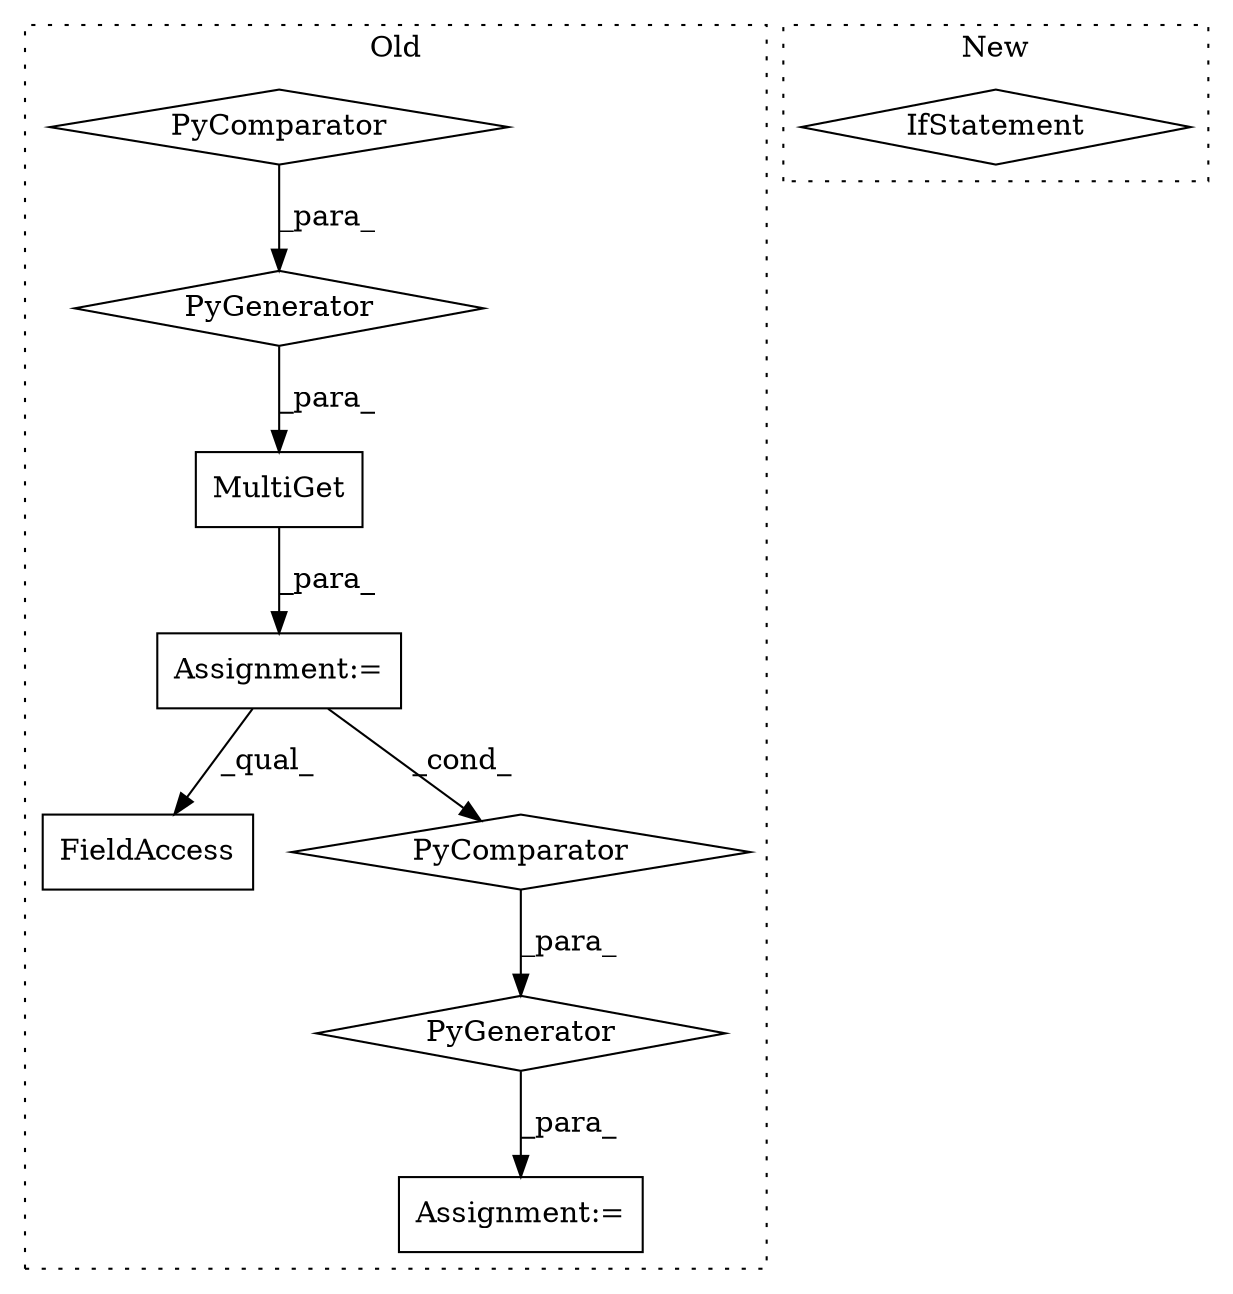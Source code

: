 digraph G {
subgraph cluster0 {
1 [label="MultiGet" a="32" s="2593,2852" l="20,-3" shape="box"];
3 [label="PyComparator" a="113" s="2796" l="50" shape="diamond"];
4 [label="PyGenerator" a="107" s="2613" l="239" shape="diamond"];
5 [label="Assignment:=" a="7" s="2988" l="50" shape="box"];
6 [label="FieldAccess" a="22" s="2891" l="33" shape="box"];
7 [label="PyGenerator" a="107" s="2891" l="153" shape="diamond"];
8 [label="PyComparator" a="113" s="2988" l="50" shape="diamond"];
9 [label="Assignment:=" a="7" s="2873" l="1" shape="box"];
label = "Old";
style="dotted";
}
subgraph cluster1 {
2 [label="IfStatement" a="25" s="2602,2644" l="4,2" shape="diamond"];
label = "New";
style="dotted";
}
1 -> 5 [label="_para_"];
3 -> 4 [label="_para_"];
4 -> 1 [label="_para_"];
5 -> 8 [label="_cond_"];
5 -> 6 [label="_qual_"];
7 -> 9 [label="_para_"];
8 -> 7 [label="_para_"];
}